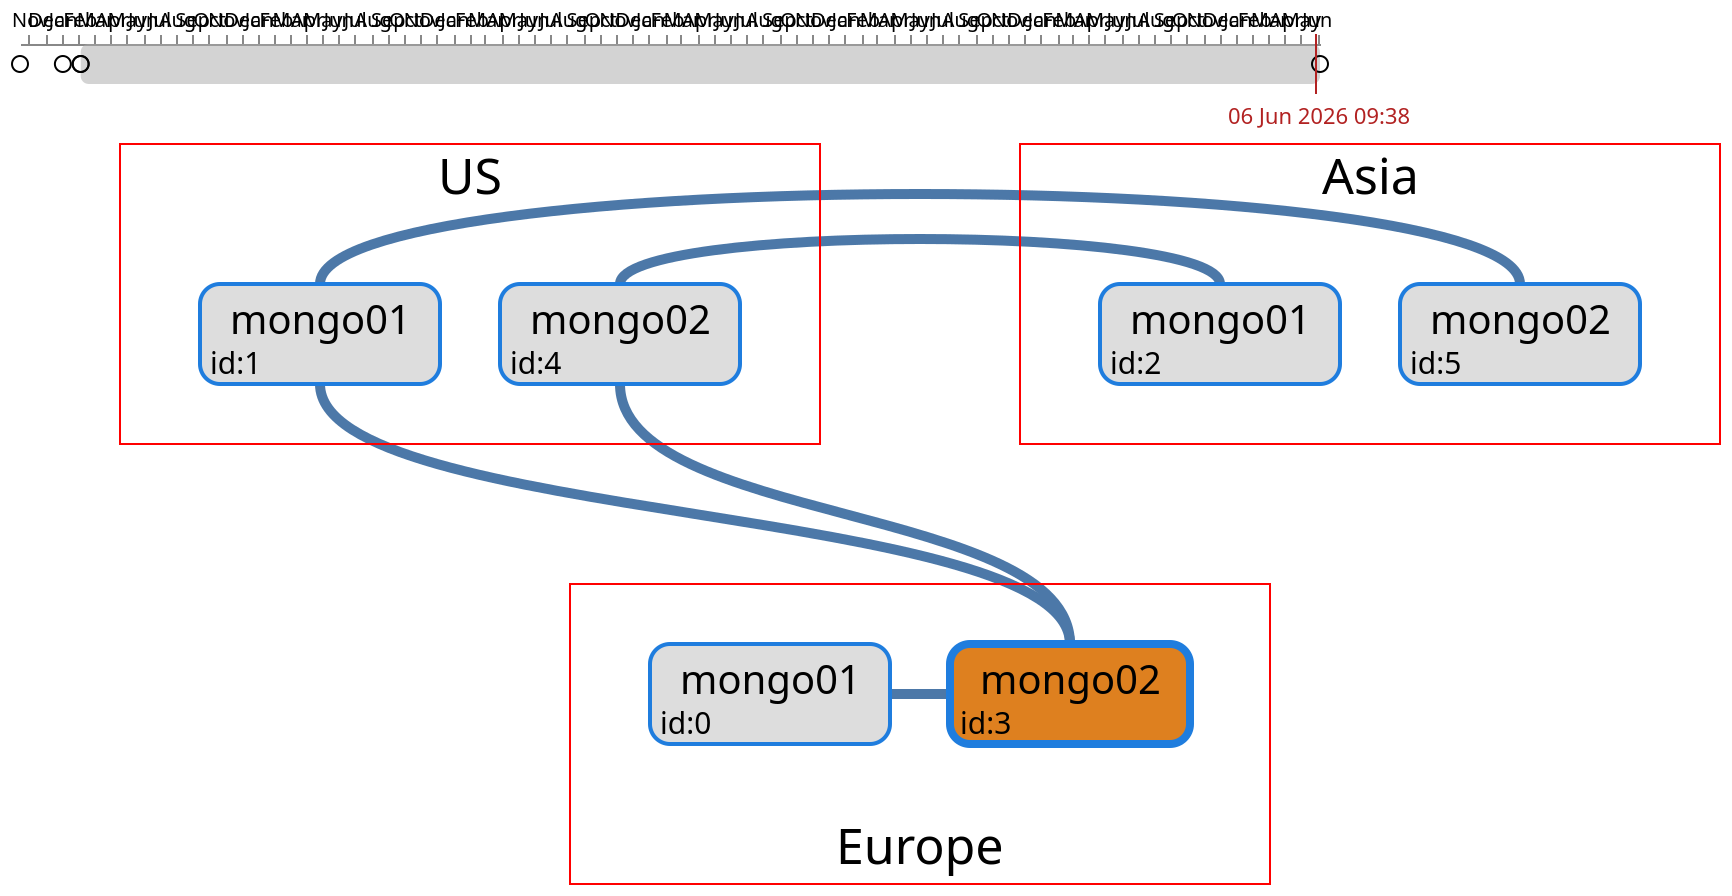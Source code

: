{
  "$schema": "https://vega.github.io/schema/vega/v5.json",
  "description": "An interactive line chart of stock prices, with returns shown relative to a selected date.",
  "width": 650,
  "height": 300,
  "padding": 5,

  "signals": [
    {
      "description": "------- Ce signal est émis par la souris, et renvoie une date -----",
      "name": "sig_mouseDate",
      "init": "now()",
      "on": [
        {
          "events": "mousemove",
          "update": "invert('scale_x', clamp(x(), 0, width))"
        }
      ]
    },
    {
      "description": "------- Ce signal est émis par un click et mémorise la date-----",
      "name": "sig_clickDate",
      "on": [
        {
          "events": "click",
          "update": "invert('scale_x', clamp(x(), 0, width))"
        }
      ]
    }
  ],

  "data": [
    {
      "name": "input_data",
      "values": [
        {"log_date":"20191015-080000","status":[{"_id":0,"name":"mongo01.europe.domain:27017","syncSourceId":-1,"stateStr":"PRIMARY"},{"_id":1,"name":"mongo01.us.domain:27017","syncSourceId":4,"stateStr":"SECONDARY"},{"_id":2,"name":"mongo01.asia.domain:27017","syncSourceId":5,"stateStr":"SECONDARY"},{"_id":3,"name":"mongo02.europe.domain:27017","syncSourceId":0,"stateStr":"SECONDARY"},{"_id":4,"name":"mongo02.us.domain:27017","syncSourceId":3,"stateStr":"SECONDARY"},{"_id":5,"name":"mongo02.asia.domain:27017","syncSourceId":4,"stateStr":"SECONDARY"}]},
        {"log_date":"20200103-080000","status":[{"_id":0,"name":"mongo01.europe.domain:27017","syncSourceId":3,"stateStr":"SECONDARY"},{"_id":1,"name":"mongo01.us.domain:27017","syncSourceId":0,"stateStr":"SECONDARY"},{"_id":2,"name":"mongo01.asia.domain:27017","syncSourceId":3,"stateStr":"SECONDARY"},{"_id":3,"name":"mongo02.europe.domain:27017","syncSourceId":-1,"stateStr":"PRIMARY"},{"_id":4,"name":"mongo02.us.domain:27017","syncSourceId":3,"stateStr":"SECONDARY"},{"_id":5,"name":"mongo02.asia.domain:27017","syncSourceId":0,"stateStr":"SECONDARY"}]},
        {"log_date":"20200205-120000","status":[{"_id":0,"name":"mongo01.europe.domain:27017","syncSourceId":3,"stateStr":"SECONDARY"},{"_id":1,"name":"mongo01.us.domain:27017","syncSourceId":3,"stateStr":"SECONDARY"},{"_id":2,"name":"mongo01.asia.domain:27017","syncSourceId":1,"stateStr":"SECONDARY"},{"_id":3,"name":"mongo02.europe.domain:27017","syncSourceId":-1,"stateStr":"PRIMARY"},{"_id":4,"name":"mongo02.us.domain:27017","syncSourceId":3,"stateStr":"SECONDARY"},{"_id":5,"name":"mongo02.asia.domain:27017","syncSourceId":1,"stateStr":"SECONDARY"}]},
        {"log_date":"20200205-140000","status":[{"_id":0,"name":"mongo01.europe.domain:27017","syncSourceId":3,"stateStr":"SECONDARY"},{"_id":1,"name":"mongo01.us.domain:27017","syncSourceId":3,"stateStr":"SECONDARY"},{"_id":2,"name":"mongo01.asia.domain:27017","syncSourceId":4,"stateStr":"SECONDARY"},{"_id":3,"name":"mongo02.europe.domain:27017","syncSourceId":-1,"stateStr":"PRIMARY"},{"_id":4,"name":"mongo02.us.domain:27017","syncSourceId":3,"stateStr":"SECONDARY"},{"_id":5,"name":"mongo02.asia.domain:27017","syncSourceId":1,"stateStr":"SECONDARY"}]}
      ],
      "format": {"parse": {"log_date":"date:'%Y%m%d-%H%M%S'"}},
      "transform": [
        { "type": "formula", "as":"date", "expr": "time(datum.log_date)" }
      ]
    },
    {
      "name": "today",
      "values": [ { } ],
      "transform": [
        { "type": "formula", "as":"date", "expr": "now()" }
      ]
    },
    {
      "name": "milestones",
      "source": ["input_data","today"]
    },
    {
      "description": "---- Contient le milestone juste avant la sélection (mouseMove) ----",
      "name": "first_before",
      "source": "milestones",
      "transform": [
        { "type": "filter", "expr": "datum.date<sig_mouseDate" },
        { "type": "extent", "field": "date", "signal": "sig_before_range"},
        { "type": "filter", "expr": "datum.date==sig_before_range[1]" }
      ]
    },
    {
      "description": "---- Contient le milestone juste après la sélection (mouseMove)----",
      "name": "first_after",
      "source": "milestones",
      "transform": [
        { "type": "filter", "expr": "datum.date>=sig_mouseDate" },
        { "type": "extent", "field": "date", "signal": "sig_after_range"},
        { "type": "filter", "expr": "datum.date==sig_after_range[0]" }
      ]
    },
    {
      "description": "---- un object unique contenant sig_before_range+sig_after_range (mouseMove) ----",
      "name": "mouse_date_bounds",
      "source": [ "first_before", "first_after" ],
      "transform": [
        { "type": "aggregate", "fields": ["date","date"], "ops":["min","max"], "as":["from","to"]}
      ]
    },
    {
      "description": "---- Contient l'event juste avant la sélection (CLICK) ----",
      "name": "selected_milestone",
      "source": "milestones",
      "transform": [
        { "type": "filter", "expr": "datum.date<sig_clickDate" },
        { "type": "extent", "field": "date", "signal": "sig_before_click"},
        { "type": "filter", "expr": "datum.date==sig_before_click[1]" }
      ]
    },
    {
      "description": "---- Contient l'event juste apres la sélection (CLICK) ----",
      "name": "first_after_selected_milestone",
      "source": "milestones",
      "transform": [
        { "type": "filter", "expr": "datum.date>=sig_clickDate" },
        { "type": "extent", "field": "date", "signal": "sig_after_click"},
        { "type": "filter", "expr": "datum.date==sig_after_click[0]" }
      ]
    },
    {
      "name": "click_date_bounds",
      "source": [ "selected_milestone", "first_after_selected_milestone" ],
      "transform": [
        { "type": "aggregate", "fields": ["date","date"], "ops":["min","max"], "as":["from","to"]}
      ]
    },




    {
      "name": "region_block",
      "values":
      [
        {"name":"europe", "width":350, "height":150, "x":275, "y":270, "count": 2, "label":"Europe"},
        {"name":"us", "width":350, "height":150, "x":50, "y":50, "count": 2, "label":"US"},
        {"name":"asia", "width":350, "height":150, "x":500, "y":50, "count": 1, "label":"Asia"}
      ],

      "transform": [
        {"type":"formula", "as":"text_x","expr":"datum.x + datum.width/2"},
        {"type":"formula", "as":"text_y","expr":"datum.y>100 ? datum.y + datum.height - 30 : datum.y + 5"}
      ]
    }, 




    { "name": "selected_node",
      "source":	"first_before",
      "transform": [
        {"type":"flatten", "fields": ["status"]},
        {"type": "formula", "as":"_id", "expr": "datum.status._id"},
        {"type": "formula", "as":"name", "expr": "datum.status.name"},
        {"type": "formula", "as":"stateStr", "expr": "datum.status.stateStr"},
        {"type": "formula", "as":"syncSourceId", "expr": "datum.status.syncSourceId"}
      ]
    },
    {
      "name": "node_block",
      "source":	"selected_node",
      "transform": [
        {"type": "formula", "as":"id_label", "expr": "'id:'+datum._id"},
        {"type": "formula", "as":"name_parts", "expr": "split(split(datum.name,':')[0],'.')"},
        {"type": "formula", "as":"node_name", "expr": "datum.name_parts[0]"},
        {"type": "formula", "as":"node_region", "expr": "datum.name_parts[1]"},
        {"type": "formula", "as":"index_in_region", "expr": "slice(datum.node_name,-1)-1"},

        {"type": "lookup", "from": "region_block", "key": "name", "fields": ["node_region"], "as":["region"]},
        
        {"type": "formula", "as": "x", "expr": "datum.region.x + 40 + datum.index_in_region * 150"},
        {"type": "formula", "as": "width", "expr": "120"},
        {"type": "formula", "as": "y", "expr": "datum.region.y + (datum.node_region=='europe'?30:70)"},
        {"type": "formula", "as": "height", "expr": "50"},
        {"type": "formula", "as": "right", "expr": "datum.x + datum.width"},
        {"type": "formula", "as": "bottom", "expr": "datum.y + datum.height"},
        {"type": "formula", "as": "cx", "expr": "datum.x + datum.width/2"},
        {"type": "formula", "as": "cy", "expr": "datum.y + datum.height/2"},

        {"type": "formula", "as": "back_color", "expr": "datum.stateStr=='PRIMARY' ? '#DE801F' : '#ddd'"},
        {"type": "formula", "as": "line_width", "expr": "datum.stateStr=='PRIMARY' ? 4 : 2"}          
                  
      ]
    },

    {
      "name": "sync_links",
      "source": "node_block",
      "transform": [
        { "type":"filter", "expr": "! (datum.syncSourceId<0)"},
        { "type": "lookup", "from":"node_block", "fields": ["syncSourceId"], "key":"_id", "as": ["target"] }
      ]
    },

    {
      "name": "smart-links",
      "source": "sync_links",
      "transform": [
        { "type":"formula", "as":"same_line", 
          "expr": "datum.y==datum.target.y"
        },
        { "type":"formula", "as":"left_node", 
          "expr": "datum.x < datum.target.x ? datum : datum.target"
        },
        { "type":"formula", "as":"right_node", 
          "expr": "datum.x > datum.target.x ? datum : datum.target"
        },
        { "type":"formula", "as":"top_node", 
          "expr": "datum.y < datum.target.y ? datum : datum.target"
        },
        { "type":"formula", "as":"bottom_node", 
          "expr": "datum.y > datum.target.y ? datum : datum.target"
        },
        { "type":"formula", "as":"same_region", 
          "expr": "datum.node_region==datum.target.node_region"
        },
        { "type":"formula", "as":"top_line", 
          "expr": "(datum.node_region!='europe') && (datum.target.node_region!='europe')"
        },
        { "type":"formula", "as":"bottom_line", 
          "expr": "(datum.node_region=='europe') && (datum.target.node_region=='europe')"
        },
        { "type":"formula", "as":"cross_line",
          "expr": "!datum.top_line && !datum.bottom_line"
        },
        { "type":"formula", "as":"side_to_side", 
          "expr": "datum.same_line && ( datum.same_region && datum.left_node.index_in_region == datum.right_node.index_in_region -1 )"
        }
      ]
    },
    
    {
      "name": "side-to-side-links",
      "source": "smart-links",
      "transform":[
        { "type":"filter","expr": "datum.side_to_side"},
        { "type":"formula","as":"path",
          "expr": "'M'+datum.left_node.right+','+datum.left_node.cy+'L'+datum.right_node.x+','+datum.right_node.cy"
        }
      ]
    },
    
    {
      "name": "top-links",
      "source": "smart-links",
      "transform":[
        { "type":"filter","expr": "datum.top_line && ! datum.side_to_side"},
        { "type":"formula","as":"deltax",
          "expr": "abs(datum.cx-datum.target.cx)"
        },
        { "type":"formula","as":"y",
          "expr": "datum.y"
        },
        { "type":"formula","as":"up",
          "expr": "datum.y - datum.deltax/10"
        },
        { "type":"formula","as":"path",
          "expr": "'M'+datum.cx+','+datum.y+'C'+datum.cx+','+datum.up+' '+datum.target.cx+','+datum.up+' '+datum.target.cx+','+datum.y"
        }
      ]
    },
    
    {
      "name": "cross-line-links",
      "source": "smart-links",
      "transform":[
        { "type":"filter","expr": "datum.cross_line"},
        { "type":"formula","as":"btm",
          "expr": "datum.top_node.bottom + 70"
        },
        { "type":"formula","as":"up",
          "expr": "datum.bottom_node.y - 70"
        },
        { "type":"formula","as":"p1",
          "expr": "datum.top_node.cx+','+datum.top_node.bottom"
        },
        { "type":"formula","as":"p2",
          "expr": "datum.top_node.cx+','+datum.btm"
        },
        { "type":"formula","as":"p3",
          "expr": "datum.bottom_node.cx+','+datum.up"
        },
        { "type":"formula","as":"p4",
          "expr": "datum.bottom_node.cx+','+datum.bottom_node.y"
        },
        { "type":"formula","as":"path",
          "expr": "'M'+datum.p1+'C'+datum.p2+' '+datum.p3+' '+datum.p4"
        }
      ]
    },

    {
      "name": "all-links",
      "source": ["top-links","side-to-side-links","cross-line-links"]
    }
  ],

  "scales": [
    {
      "name": "scale_x",
      "type": "time",
      "domain": {"data": "milestones", "field": "date"},
      "range": "width"
    }
  ],

  
  "axes": [
    {"orient": "top", "scale": "scale_x", "format": "%b", "tickCount": "month"}
  ],

  "marks": [
    {
      "description":"-------------------- bloc temporel selectionné ------------------",
      "type": "rect",
      "from": {"data":"click_date_bounds"},
      "encode": {
        "enter": {
          "y": {"value": -5},
          "y2": {"value": 25},
          "fill": {"value": "#F88"},
          "cornerRadius": {"value": 10},
          "opacity": {"value": 0.5}
        },
        "update": {
          "x": {"scale": "scale_x", "field": "from"},
          "x2": {"scale": "scale_x", "field": "to"}
        }
      }
    },
    {
      "description":"-------------------- bloc temporel survolé ------------------",
      "type": "rect",
      "from": {"data":"mouse_date_bounds"},
      "encode": {
        "enter": {
          "y": {"value": 0},
          "y2": {"value": 20},
          "fill": {"value": "#aaa"},          
          "cornerRadius": {"value": 4},
          "opacity": {"value": 0.5}
        },
        "update": {
          "x": {"scale": "scale_x", "field": "from"},
          "x2": {"scale": "scale_x", "field": "to"}
        }
      }
    },
    {
      "description":"-------------------- Elements temporels (diamond) ------------------",
      "type": "symbol",
      "from": {"data":"milestones"},
      "encode": {
        "update": {
          "x": {"scale": "scale_x", "field": "date"},
          "y": {"value": 10},
          "stroke": {"value": "black"}
        }
      }
    },

    {
      "description":"-------------------- Regle des temps verticales ------------------",
      "type": "rule",
      "encode": {
        "enter": {
          "y": {"value": -5},
          "y2": {"value": 25},
          "stroke": {"value": "firebrick"}
        },
        "update": {
          "x": {"scale": "scale_x", "signal": "sig_mouseDate", "offset": -2}
        }
      }
    },
    {
      "description":"-------------------- Temps sélectionné (texte) ------------------",
      "type": "text",
      "encode": {
        "enter": {
          "y": {"value": 40},
          "align": {"value": "center"},
          "fill": {"value": "firebrick"}
        },
        "update": {
          "x": {"scale": "scale_x", "signal": "sig_mouseDate"},
          "text": {"signal": "timeFormat(sig_mouseDate, '%d %b %Y %H:%M')"}
        }
      }
    },
    
    {
      "type": "path",
      "from": {"data":"all-links"},
      "encode": {
        "enter": {
          "path": {"field": "path"},
          "strokeWidth": {"value": 5}
        }
      }
    },

    {
      "type": "rect",
      "from": {"data":"node_block"},
      "encode": {
        "enter": {
          "x": {"field": "x"},
          "y": {"field": "y"},
          "width": {"field": "width"},
          "height": {"field": "height"},
          "stroke": {"value": "#1F7DDE"},
          "cornerRadius": {"value": 10},
          "strokeWidth": {"field": "line_width"},
          "fill": {"field": "back_color"}
        }
      }
    },
    {
      "type": "text",
      "from": {"data":"node_block"},
      "encode": {
        "enter": {
          "text": {"field":"node_name"},
          "align": {"value":"center"},
          "fontSize": {"value":20},
          "x": {"field": "cx"},
          "y": {"field": "cy"}
        }
      }
    },
    {
      "type": "text",
      "from": {"data":"node_block"},
      "encode": {
        "enter": {
          "text": {"field":"id_label"},
          "align": {"value":"left"},
          "x": {"field": "x"},
          "y": {"field": "bottom"},
          "fontSize": {"value":15},
          "dx": {"value": 5},
          "dy": {"value": -5}
        }
      }
    },


    {
      "type": "rect",
      "from": {"data":"region_block"},
      "encode": {
        "enter": {
          "x": {"field": "x"},
          "y": {"field": "y"},
          "width": {"field": "width"},
          "height": {"field": "height"},
          "stroke": {"value": "red"}
        }
      }
    },
    {
      "type": "text",
      "from": {"data":"region_block"},
      "encode": {
        "enter": {
          "text": {"field":"label"},
          "align": {"value":"center"},
          "baseline": {"value": "top"},
          "x": {"field": "text_x"},
          "y": {"field": "text_y"},
          "fontSize": {"value":25}
        }
      }
    }
  ]
}
